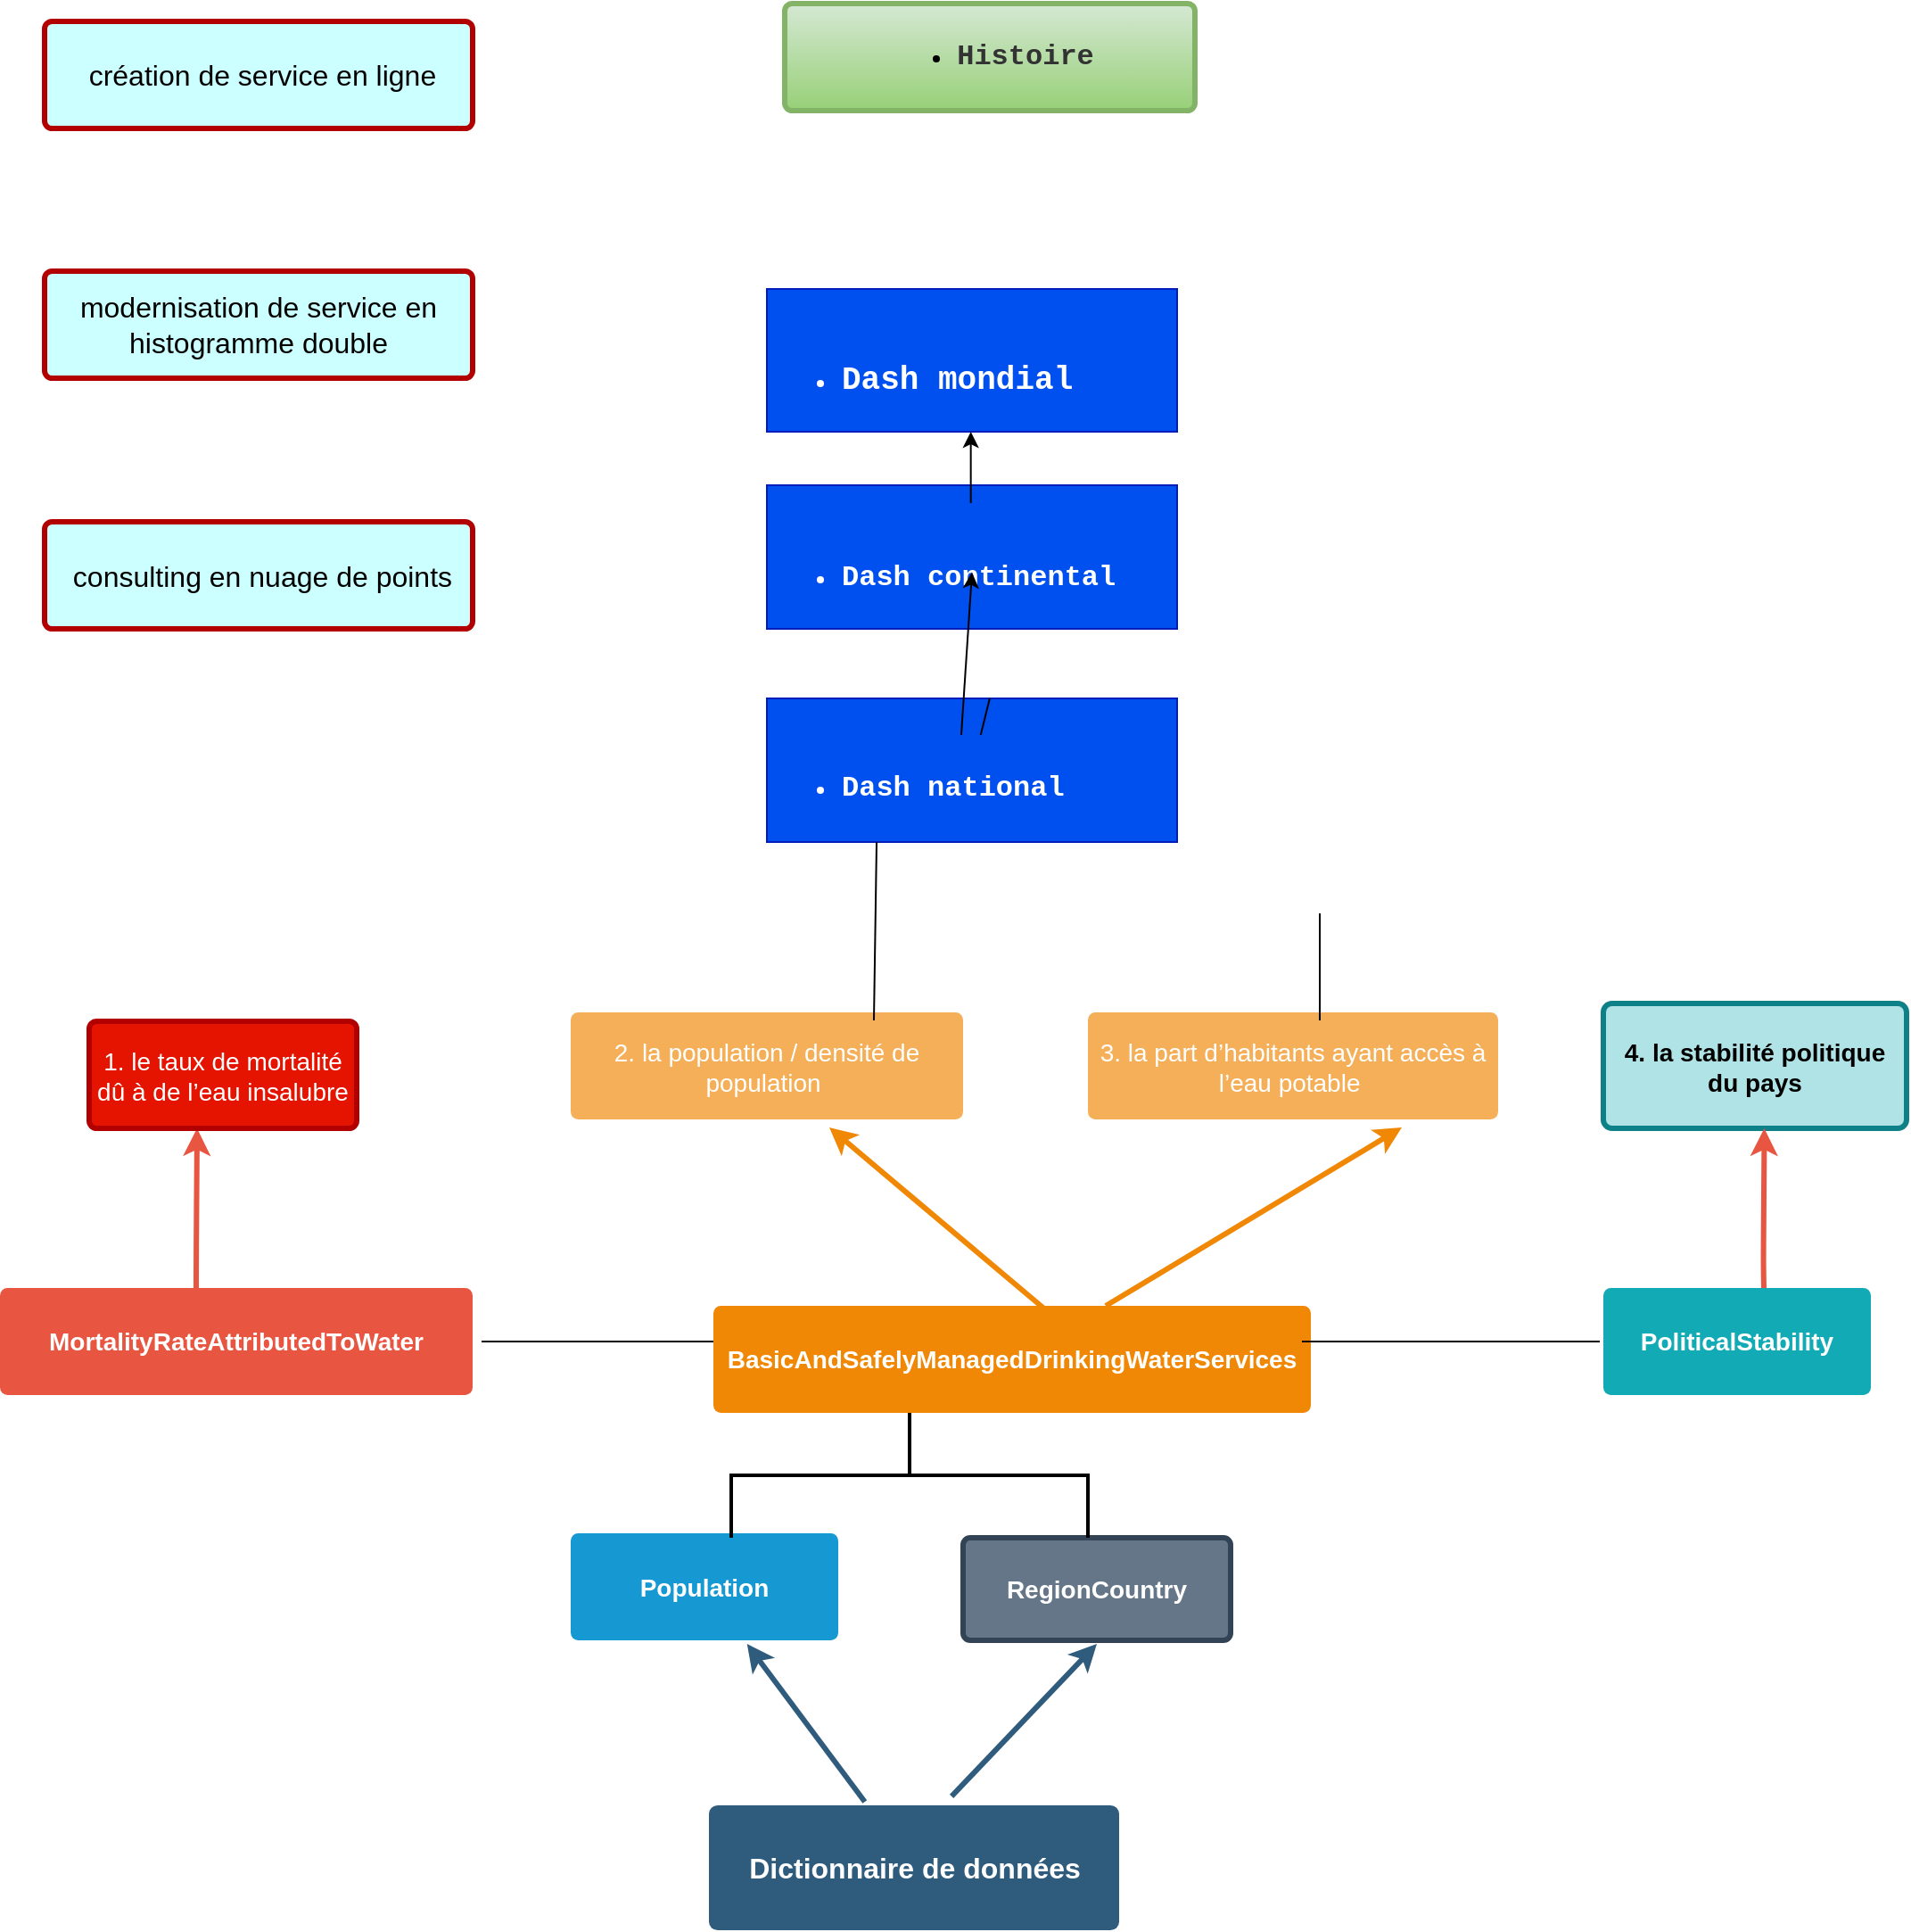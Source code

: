 <mxfile version="18.0.1" type="github">
  <diagram id="6a731a19-8d31-9384-78a2-239565b7b9f0" name="Page-1">
    <mxGraphModel dx="1576" dy="1683" grid="1" gridSize="10" guides="1" tooltips="1" connect="1" arrows="1" fold="1" page="1" pageScale="1" pageWidth="1169" pageHeight="827" background="none" math="0" shadow="0">
      <root>
        <mxCell id="0" />
        <mxCell id="1" parent="0" />
        <mxCell id="1747" value="" style="edgeStyle=none;rounded=0;jumpStyle=none;html=1;shadow=0;labelBackgroundColor=none;startArrow=none;startFill=0;endArrow=classic;endFill=1;jettySize=auto;orthogonalLoop=1;strokeColor=#2F5B7C;strokeWidth=3;fontFamily=Helvetica;fontSize=16;fontColor=#23445D;spacing=5;" parent="1" source="1749" target="1760" edge="1">
          <mxGeometry relative="1" as="geometry" />
        </mxCell>
        <mxCell id="1749" value="Dictionnaire de données" style="rounded=1;whiteSpace=wrap;html=1;shadow=0;labelBackgroundColor=none;strokeColor=none;strokeWidth=3;fillColor=#2F5B7C;fontFamily=Helvetica;fontSize=16;fontColor=#FFFFFF;align=center;fontStyle=1;spacing=5;arcSize=7;perimeterSpacing=2;" parent="1" vertex="1">
          <mxGeometry x="497.5" y="490" width="230" height="70" as="geometry" />
        </mxCell>
        <mxCell id="1750" value="" style="edgeStyle=none;rounded=1;jumpStyle=none;html=1;shadow=0;labelBackgroundColor=none;startArrow=none;startFill=0;jettySize=auto;orthogonalLoop=1;strokeColor=#E85642;strokeWidth=3;fontFamily=Helvetica;fontSize=14;fontColor=#FFFFFF;spacing=5;fontStyle=1;fillColor=#b0e3e6;" parent="1" edge="1">
          <mxGeometry relative="1" as="geometry">
            <mxPoint x="210" y="210" as="sourcePoint" />
            <mxPoint x="210.5" y="110.5" as="targetPoint" />
            <Array as="points">
              <mxPoint x="210" y="186" />
            </Array>
          </mxGeometry>
        </mxCell>
        <mxCell id="1753" value="MortalityRateAttributedToWater" style="rounded=1;whiteSpace=wrap;html=1;shadow=0;labelBackgroundColor=none;strokeColor=none;strokeWidth=3;fillColor=#e85642;fontFamily=Helvetica;fontSize=14;fontColor=#FFFFFF;align=center;spacing=5;fontStyle=1;arcSize=7;perimeterSpacing=2;" parent="1" vertex="1">
          <mxGeometry x="100" y="200" width="265" height="60" as="geometry" />
        </mxCell>
        <mxCell id="1760" value="Population" style="rounded=1;whiteSpace=wrap;html=1;shadow=0;labelBackgroundColor=none;strokeColor=none;strokeWidth=3;fillColor=#1699d3;fontFamily=Helvetica;fontSize=14;fontColor=#FFFFFF;align=center;spacing=5;fontStyle=1;arcSize=7;perimeterSpacing=2;" parent="1" vertex="1">
          <mxGeometry x="420" y="337.5" width="150" height="60" as="geometry" />
        </mxCell>
        <mxCell id="1764" value="BasicAndSafelyManagedDrinkingWaterServices" style="rounded=1;whiteSpace=wrap;html=1;shadow=0;labelBackgroundColor=none;strokeColor=none;strokeWidth=3;fillColor=#F08705;fontFamily=Helvetica;fontSize=14;fontColor=#FFFFFF;align=center;spacing=5;fontStyle=1;arcSize=7;perimeterSpacing=2;" parent="1" vertex="1">
          <mxGeometry x="500" y="210" width="335" height="60" as="geometry" />
        </mxCell>
        <mxCell id="1767" value="3. la part d’habitants ayant accès à l’eau potable&amp;nbsp;" style="rounded=1;whiteSpace=wrap;html=1;shadow=0;labelBackgroundColor=none;strokeColor=none;strokeWidth=3;fillColor=#f5af58;fontFamily=Helvetica;fontSize=14;fontColor=#FFFFFF;align=center;spacing=5;arcSize=7;perimeterSpacing=2;" parent="1" vertex="1">
          <mxGeometry x="710" y="45.5" width="230" height="60" as="geometry" />
        </mxCell>
        <mxCell id="1768" value="" style="edgeStyle=none;rounded=0;jumpStyle=none;html=1;shadow=0;labelBackgroundColor=none;startArrow=none;startFill=0;endArrow=classic;endFill=1;jettySize=auto;orthogonalLoop=1;strokeColor=#F08705;strokeWidth=3;fontFamily=Helvetica;fontSize=14;fontColor=#FFFFFF;spacing=5;" parent="1" edge="1">
          <mxGeometry relative="1" as="geometry">
            <mxPoint x="886" y="110" as="targetPoint" />
            <Array as="points" />
            <mxPoint x="720" y="210" as="sourcePoint" />
          </mxGeometry>
        </mxCell>
        <mxCell id="1771" value="PoliticalStability" style="rounded=1;whiteSpace=wrap;html=1;shadow=0;labelBackgroundColor=none;strokeColor=none;strokeWidth=3;fillColor=#12aab5;fontFamily=Helvetica;fontSize=14;fontColor=#FFFFFF;align=center;spacing=5;fontStyle=1;arcSize=7;perimeterSpacing=2;" parent="1" vertex="1">
          <mxGeometry x="999" y="200.0" width="150" height="60" as="geometry" />
        </mxCell>
        <mxCell id="s1B0IG4P6IQ7_TNpiz-R-1783" value="1. le taux de mortalité dû à de l’eau insalubre" style="rounded=1;whiteSpace=wrap;html=1;shadow=0;labelBackgroundColor=none;strokeColor=#B20000;strokeWidth=3;fillColor=#e51400;fontFamily=Helvetica;fontSize=14;fontColor=#ffffff;align=center;spacing=5;arcSize=7;perimeterSpacing=2;" parent="1" vertex="1">
          <mxGeometry x="150" y="50.5" width="150" height="60" as="geometry" />
        </mxCell>
        <mxCell id="s1B0IG4P6IQ7_TNpiz-R-1784" value="2. la population / densité de population&amp;nbsp;" style="rounded=1;whiteSpace=wrap;html=1;shadow=0;labelBackgroundColor=none;strokeColor=none;strokeWidth=3;fillColor=#f5af58;fontFamily=Helvetica;fontSize=14;fontColor=#FFFFFF;align=center;spacing=5;arcSize=7;perimeterSpacing=2;" parent="1" vertex="1">
          <mxGeometry x="420" y="45.5" width="220" height="60" as="geometry" />
        </mxCell>
        <mxCell id="s1B0IG4P6IQ7_TNpiz-R-1800" value="4. la stabilité politique du pays" style="rounded=1;whiteSpace=wrap;html=1;shadow=0;labelBackgroundColor=none;strokeColor=#0e8088;strokeWidth=3;fillColor=#b0e3e6;fontFamily=Helvetica;fontSize=14;align=center;spacing=5;fontStyle=1;arcSize=7;perimeterSpacing=2;" parent="1" vertex="1">
          <mxGeometry x="999" y="40.5" width="170" height="70" as="geometry" />
        </mxCell>
        <mxCell id="Hlo--RBdNbhpFJk_MbT_-1773" value="&lt;div&gt;&lt;font face=&quot;courier new&quot; size=&quot;3&quot;&gt;&lt;b&gt;&lt;br&gt;&lt;/b&gt;&lt;/font&gt;&lt;/div&gt;&lt;ul&gt;&lt;li&gt;&lt;span id=&quot;docs-internal-guid-a96f0c7e-7fff-f5a6-9407-e30a12a7a160&quot;&gt;&lt;span style=&quot;font-family: &amp;#34;courier new&amp;#34; ; background-color: transparent ; vertical-align: baseline&quot;&gt;&lt;font size=&quot;3&quot;&gt;&lt;b&gt;Dash national&lt;/b&gt;&lt;/font&gt;&lt;/span&gt;&lt;/span&gt;&lt;br&gt;&lt;/li&gt;&lt;/ul&gt;" style="text;strokeColor=#001DBC;fillColor=#0050ef;html=1;whiteSpace=wrap;verticalAlign=middle;overflow=hidden;fontColor=#ffffff;" parent="1" vertex="1">
          <mxGeometry x="530" y="-130.5" width="230" height="80.5" as="geometry" />
        </mxCell>
        <mxCell id="Hlo--RBdNbhpFJk_MbT_-1784" value="&lt;span id=&quot;docs-internal-guid-3d5bd82d-7fff-8852-7b63-7e09260d47e0&quot;&gt;&lt;span style=&quot;font-size: 12pt ; font-family: &amp;#34;arial&amp;#34; ; color: rgb(0 , 0 , 0) ; background-color: transparent ; vertical-align: baseline&quot;&gt;&amp;nbsp;création de service en ligne&lt;/span&gt;&lt;/span&gt;" style="rounded=1;whiteSpace=wrap;html=1;shadow=0;labelBackgroundColor=none;strokeColor=#B20000;strokeWidth=3;fillColor=#CCFFFF;fontFamily=Helvetica;fontSize=14;fontColor=#ffffff;align=center;spacing=5;arcSize=7;perimeterSpacing=2;" parent="1" vertex="1">
          <mxGeometry x="125" y="-510" width="240" height="60" as="geometry" />
        </mxCell>
        <mxCell id="Hlo--RBdNbhpFJk_MbT_-1785" value="&lt;span id=&quot;docs-internal-guid-020c9f74-7fff-d90f-9446-faf1272e4d8f&quot;&gt;&lt;span style=&quot;font-size: 12pt ; font-family: &amp;#34;arial&amp;#34; ; color: rgb(0 , 0 , 0) ; background-color: transparent ; vertical-align: baseline&quot;&gt;modernisation de service en histogramme double&lt;/span&gt;&lt;/span&gt;" style="rounded=1;whiteSpace=wrap;html=1;shadow=0;labelBackgroundColor=none;strokeColor=#B20000;strokeWidth=3;fillColor=#CCFFFF;fontFamily=Helvetica;fontSize=14;fontColor=#ffffff;align=center;spacing=5;arcSize=7;perimeterSpacing=2;" parent="1" vertex="1">
          <mxGeometry x="125" y="-370" width="240" height="60" as="geometry" />
        </mxCell>
        <mxCell id="Hlo--RBdNbhpFJk_MbT_-1786" value="&lt;span id=&quot;docs-internal-guid-cfa36f9d-7fff-1aff-386a-914f43558358&quot;&gt;&lt;span style=&quot;font-size: 12pt ; font-family: &amp;#34;arial&amp;#34; ; color: rgb(0 , 0 , 0) ; background-color: transparent ; vertical-align: baseline&quot;&gt;&amp;nbsp;consulting en nuage de points&lt;/span&gt;&lt;/span&gt;" style="rounded=1;whiteSpace=wrap;html=1;shadow=0;labelBackgroundColor=none;strokeColor=#B20000;strokeWidth=3;fillColor=#CCFFFF;fontFamily=Helvetica;fontSize=14;fontColor=#ffffff;align=center;spacing=5;arcSize=7;perimeterSpacing=2;" parent="1" vertex="1">
          <mxGeometry x="125" y="-229.5" width="240" height="60" as="geometry" />
        </mxCell>
        <mxCell id="s1B0IG4P6IQ7_TNpiz-R-1782" value="RegionCountry" style="rounded=1;whiteSpace=wrap;html=1;shadow=0;labelBackgroundColor=none;strokeColor=#314354;strokeWidth=3;fillColor=#647687;fontFamily=Helvetica;fontSize=14;fontColor=#ffffff;align=center;spacing=5;fontStyle=1;arcSize=7;perimeterSpacing=2;" parent="1" vertex="1">
          <mxGeometry x="640" y="340" width="150" height="57.5" as="geometry" />
        </mxCell>
        <mxCell id="tlppF0AaefFUnjTAyxcJ-1772" value="&lt;div&gt;&lt;font face=&quot;courier new&quot;&gt;&lt;span style=&quot;font-size: 18px&quot;&gt;&lt;b&gt;&lt;br&gt;&lt;/b&gt;&lt;/span&gt;&lt;/font&gt;&lt;/div&gt;&lt;ul&gt;&lt;li&gt;&lt;font size=&quot;3&quot;&gt;&lt;b&gt;&lt;span id=&quot;docs-internal-guid-dc1c070a-7fff-9577-5b31-1ad5c942e404&quot;&gt;&lt;span style=&quot;font-family: &amp;#34;courier new&amp;#34; ; background-color: transparent ; vertical-align: baseline&quot;&gt;Dash continental&lt;/span&gt;&lt;/span&gt;&lt;/b&gt;&lt;/font&gt;&lt;/li&gt;&lt;/ul&gt;" style="text;strokeColor=#001DBC;fillColor=#0050ef;html=1;whiteSpace=wrap;verticalAlign=middle;overflow=hidden;fontColor=#ffffff;" parent="1" vertex="1">
          <mxGeometry x="530" y="-250" width="230" height="80.5" as="geometry" />
        </mxCell>
        <mxCell id="tlppF0AaefFUnjTAyxcJ-1773" value="&lt;div&gt;&lt;font face=&quot;courier new&quot;&gt;&lt;span style=&quot;font-size: 18px&quot;&gt;&lt;b&gt;&lt;br&gt;&lt;/b&gt;&lt;/span&gt;&lt;/font&gt;&lt;/div&gt;&lt;ul&gt;&lt;li&gt;&lt;font style=&quot;font-size: 18px&quot;&gt;&lt;b&gt;&lt;span id=&quot;docs-internal-guid-63e0c139-7fff-4fa7-c3d6-cd8b07c6e42c&quot;&gt;&lt;span style=&quot;font-family: &amp;#34;courier new&amp;#34; ; background-color: transparent ; vertical-align: baseline&quot;&gt;Dash mondial&lt;/span&gt;&lt;/span&gt;&lt;/b&gt;&lt;/font&gt;&lt;/li&gt;&lt;/ul&gt;" style="text;strokeColor=#001DBC;fillColor=#0050ef;html=1;whiteSpace=wrap;verticalAlign=middle;overflow=hidden;fontColor=#ffffff;" parent="1" vertex="1">
          <mxGeometry x="530" y="-360" width="230" height="80" as="geometry" />
        </mxCell>
        <mxCell id="KmhUEUmwxPLAwFSa0cnE-1771" value="" style="edgeStyle=none;rounded=0;jumpStyle=none;html=1;shadow=0;labelBackgroundColor=none;startArrow=none;startFill=0;endArrow=classic;endFill=1;jettySize=auto;orthogonalLoop=1;strokeColor=#2F5B7C;strokeWidth=3;fontFamily=Helvetica;fontSize=16;fontColor=#23445D;spacing=5;exitX=0.59;exitY=-0.041;exitDx=0;exitDy=0;exitPerimeter=0;entryX=0.5;entryY=1;entryDx=0;entryDy=0;" parent="1" source="1749" target="s1B0IG4P6IQ7_TNpiz-R-1782" edge="1">
          <mxGeometry relative="1" as="geometry">
            <mxPoint x="780" y="671" as="sourcePoint" />
            <mxPoint x="688.75" y="395" as="targetPoint" />
          </mxGeometry>
        </mxCell>
        <mxCell id="KmhUEUmwxPLAwFSa0cnE-1775" value="" style="strokeWidth=2;html=1;shape=mxgraph.flowchart.annotation_2;align=left;labelPosition=right;pointerEvents=1;labelBackgroundColor=#9999FF;fontSize=18;fontColor=#333333;fillColor=#CCFFFF;direction=south;" parent="1" vertex="1">
          <mxGeometry x="510" y="270" width="200" height="70" as="geometry" />
        </mxCell>
        <mxCell id="KmhUEUmwxPLAwFSa0cnE-1778" value="" style="edgeStyle=none;rounded=0;jumpStyle=none;html=1;shadow=0;labelBackgroundColor=none;startArrow=none;startFill=0;endArrow=classic;endFill=1;jettySize=auto;orthogonalLoop=1;strokeColor=#F08705;strokeWidth=3;fontFamily=Helvetica;fontSize=14;fontColor=#FFFFFF;spacing=5;exitX=0.551;exitY=0.047;exitDx=0;exitDy=0;exitPerimeter=0;" parent="1" source="1764" edge="1">
          <mxGeometry relative="1" as="geometry">
            <mxPoint x="565" y="110" as="targetPoint" />
            <Array as="points" />
            <mxPoint x="675" y="190" as="sourcePoint" />
          </mxGeometry>
        </mxCell>
        <mxCell id="KmhUEUmwxPLAwFSa0cnE-1779" value="" style="endArrow=none;html=1;rounded=0;" parent="1" edge="1">
          <mxGeometry width="50" height="50" relative="1" as="geometry">
            <mxPoint x="370" y="230" as="sourcePoint" />
            <mxPoint x="500" y="230" as="targetPoint" />
          </mxGeometry>
        </mxCell>
        <mxCell id="KmhUEUmwxPLAwFSa0cnE-1782" value="" style="endArrow=none;html=1;rounded=0;entryX=0;entryY=0.5;entryDx=0;entryDy=0;" parent="1" target="1771" edge="1">
          <mxGeometry width="50" height="50" relative="1" as="geometry">
            <mxPoint x="830" y="230" as="sourcePoint" />
            <mxPoint x="920" y="220" as="targetPoint" />
            <Array as="points">
              <mxPoint x="900" y="230" />
            </Array>
          </mxGeometry>
        </mxCell>
        <mxCell id="KmhUEUmwxPLAwFSa0cnE-1784" value="&lt;ul style=&quot;font-size: 12px ; text-align: left&quot;&gt;&lt;li&gt;&lt;span id=&quot;docs-internal-guid-a96f0c7e-7fff-f5a6-9407-e30a12a7a160&quot;&gt;&lt;span style=&quot;font-family: &amp;#34;courier new&amp;#34; ; background-color: transparent ; vertical-align: baseline&quot;&gt;&lt;font size=&quot;3&quot; color=&quot;#333333&quot;&gt;&lt;b&gt;Histoire&lt;/b&gt;&lt;/font&gt;&lt;/span&gt;&lt;/span&gt;&lt;/li&gt;&lt;/ul&gt;" style="rounded=1;whiteSpace=wrap;html=1;shadow=0;labelBackgroundColor=none;strokeWidth=3;fillColor=#d5e8d4;fontFamily=Helvetica;fontSize=14;align=center;spacing=5;arcSize=7;perimeterSpacing=2;gradientColor=#97d077;strokeColor=#82b366;" parent="1" vertex="1">
          <mxGeometry x="540" y="-520" width="230" height="60" as="geometry" />
        </mxCell>
        <mxCell id="Zvg1E41ARxxcF3WMhhbB-1777" value="" style="endArrow=none;html=1;rounded=0;entryX=0.498;entryY=0.549;entryDx=0;entryDy=0;entryPerimeter=0;" parent="1" edge="1">
          <mxGeometry width="50" height="50" relative="1" as="geometry">
            <mxPoint x="590" y="50" as="sourcePoint" />
            <mxPoint x="591.513" y="-49.991" as="targetPoint" />
          </mxGeometry>
        </mxCell>
        <mxCell id="Zvg1E41ARxxcF3WMhhbB-1779" value="" style="endArrow=none;html=1;rounded=0;" parent="1" edge="1">
          <mxGeometry width="50" height="50" relative="1" as="geometry">
            <mxPoint x="840" y="50" as="sourcePoint" />
            <mxPoint x="840" y="-10" as="targetPoint" />
          </mxGeometry>
        </mxCell>
        <mxCell id="Zvg1E41ARxxcF3WMhhbB-1780" value="" style="edgeStyle=none;rounded=1;jumpStyle=none;html=1;shadow=0;labelBackgroundColor=none;startArrow=none;startFill=0;jettySize=auto;orthogonalLoop=1;strokeColor=#E85642;strokeWidth=3;fontFamily=Helvetica;fontSize=14;fontColor=#FFFFFF;spacing=5;fontStyle=1;fillColor=#b0e3e6;" parent="1" edge="1">
          <mxGeometry relative="1" as="geometry">
            <mxPoint x="1089" y="200" as="sourcePoint" />
            <mxPoint x="1089.25" y="110.5" as="targetPoint" />
            <Array as="points">
              <mxPoint x="1088.75" y="186" />
            </Array>
          </mxGeometry>
        </mxCell>
        <mxCell id="M7dwh386Q2PptaUodUqz-1775" value="" style="endArrow=classic;html=1;rounded=0;startArrow=none;" edge="1" parent="1">
          <mxGeometry width="50" height="50" relative="1" as="geometry">
            <mxPoint x="638.978" y="-110" as="sourcePoint" />
            <mxPoint x="645" y="-201.211" as="targetPoint" />
          </mxGeometry>
        </mxCell>
        <mxCell id="M7dwh386Q2PptaUodUqz-1776" value="" style="endArrow=classic;html=1;rounded=0;" edge="1" parent="1">
          <mxGeometry width="50" height="50" relative="1" as="geometry">
            <mxPoint x="644.33" y="-240" as="sourcePoint" />
            <mxPoint x="644.33" y="-280" as="targetPoint" />
            <Array as="points" />
          </mxGeometry>
        </mxCell>
        <mxCell id="M7dwh386Q2PptaUodUqz-1778" value="" style="endArrow=none;html=1;rounded=0;" edge="1" parent="1" source="Hlo--RBdNbhpFJk_MbT_-1773">
          <mxGeometry width="50" height="50" relative="1" as="geometry">
            <mxPoint x="645" y="-130.5" as="sourcePoint" />
            <mxPoint x="649.877" y="-110" as="targetPoint" />
          </mxGeometry>
        </mxCell>
      </root>
    </mxGraphModel>
  </diagram>
</mxfile>
